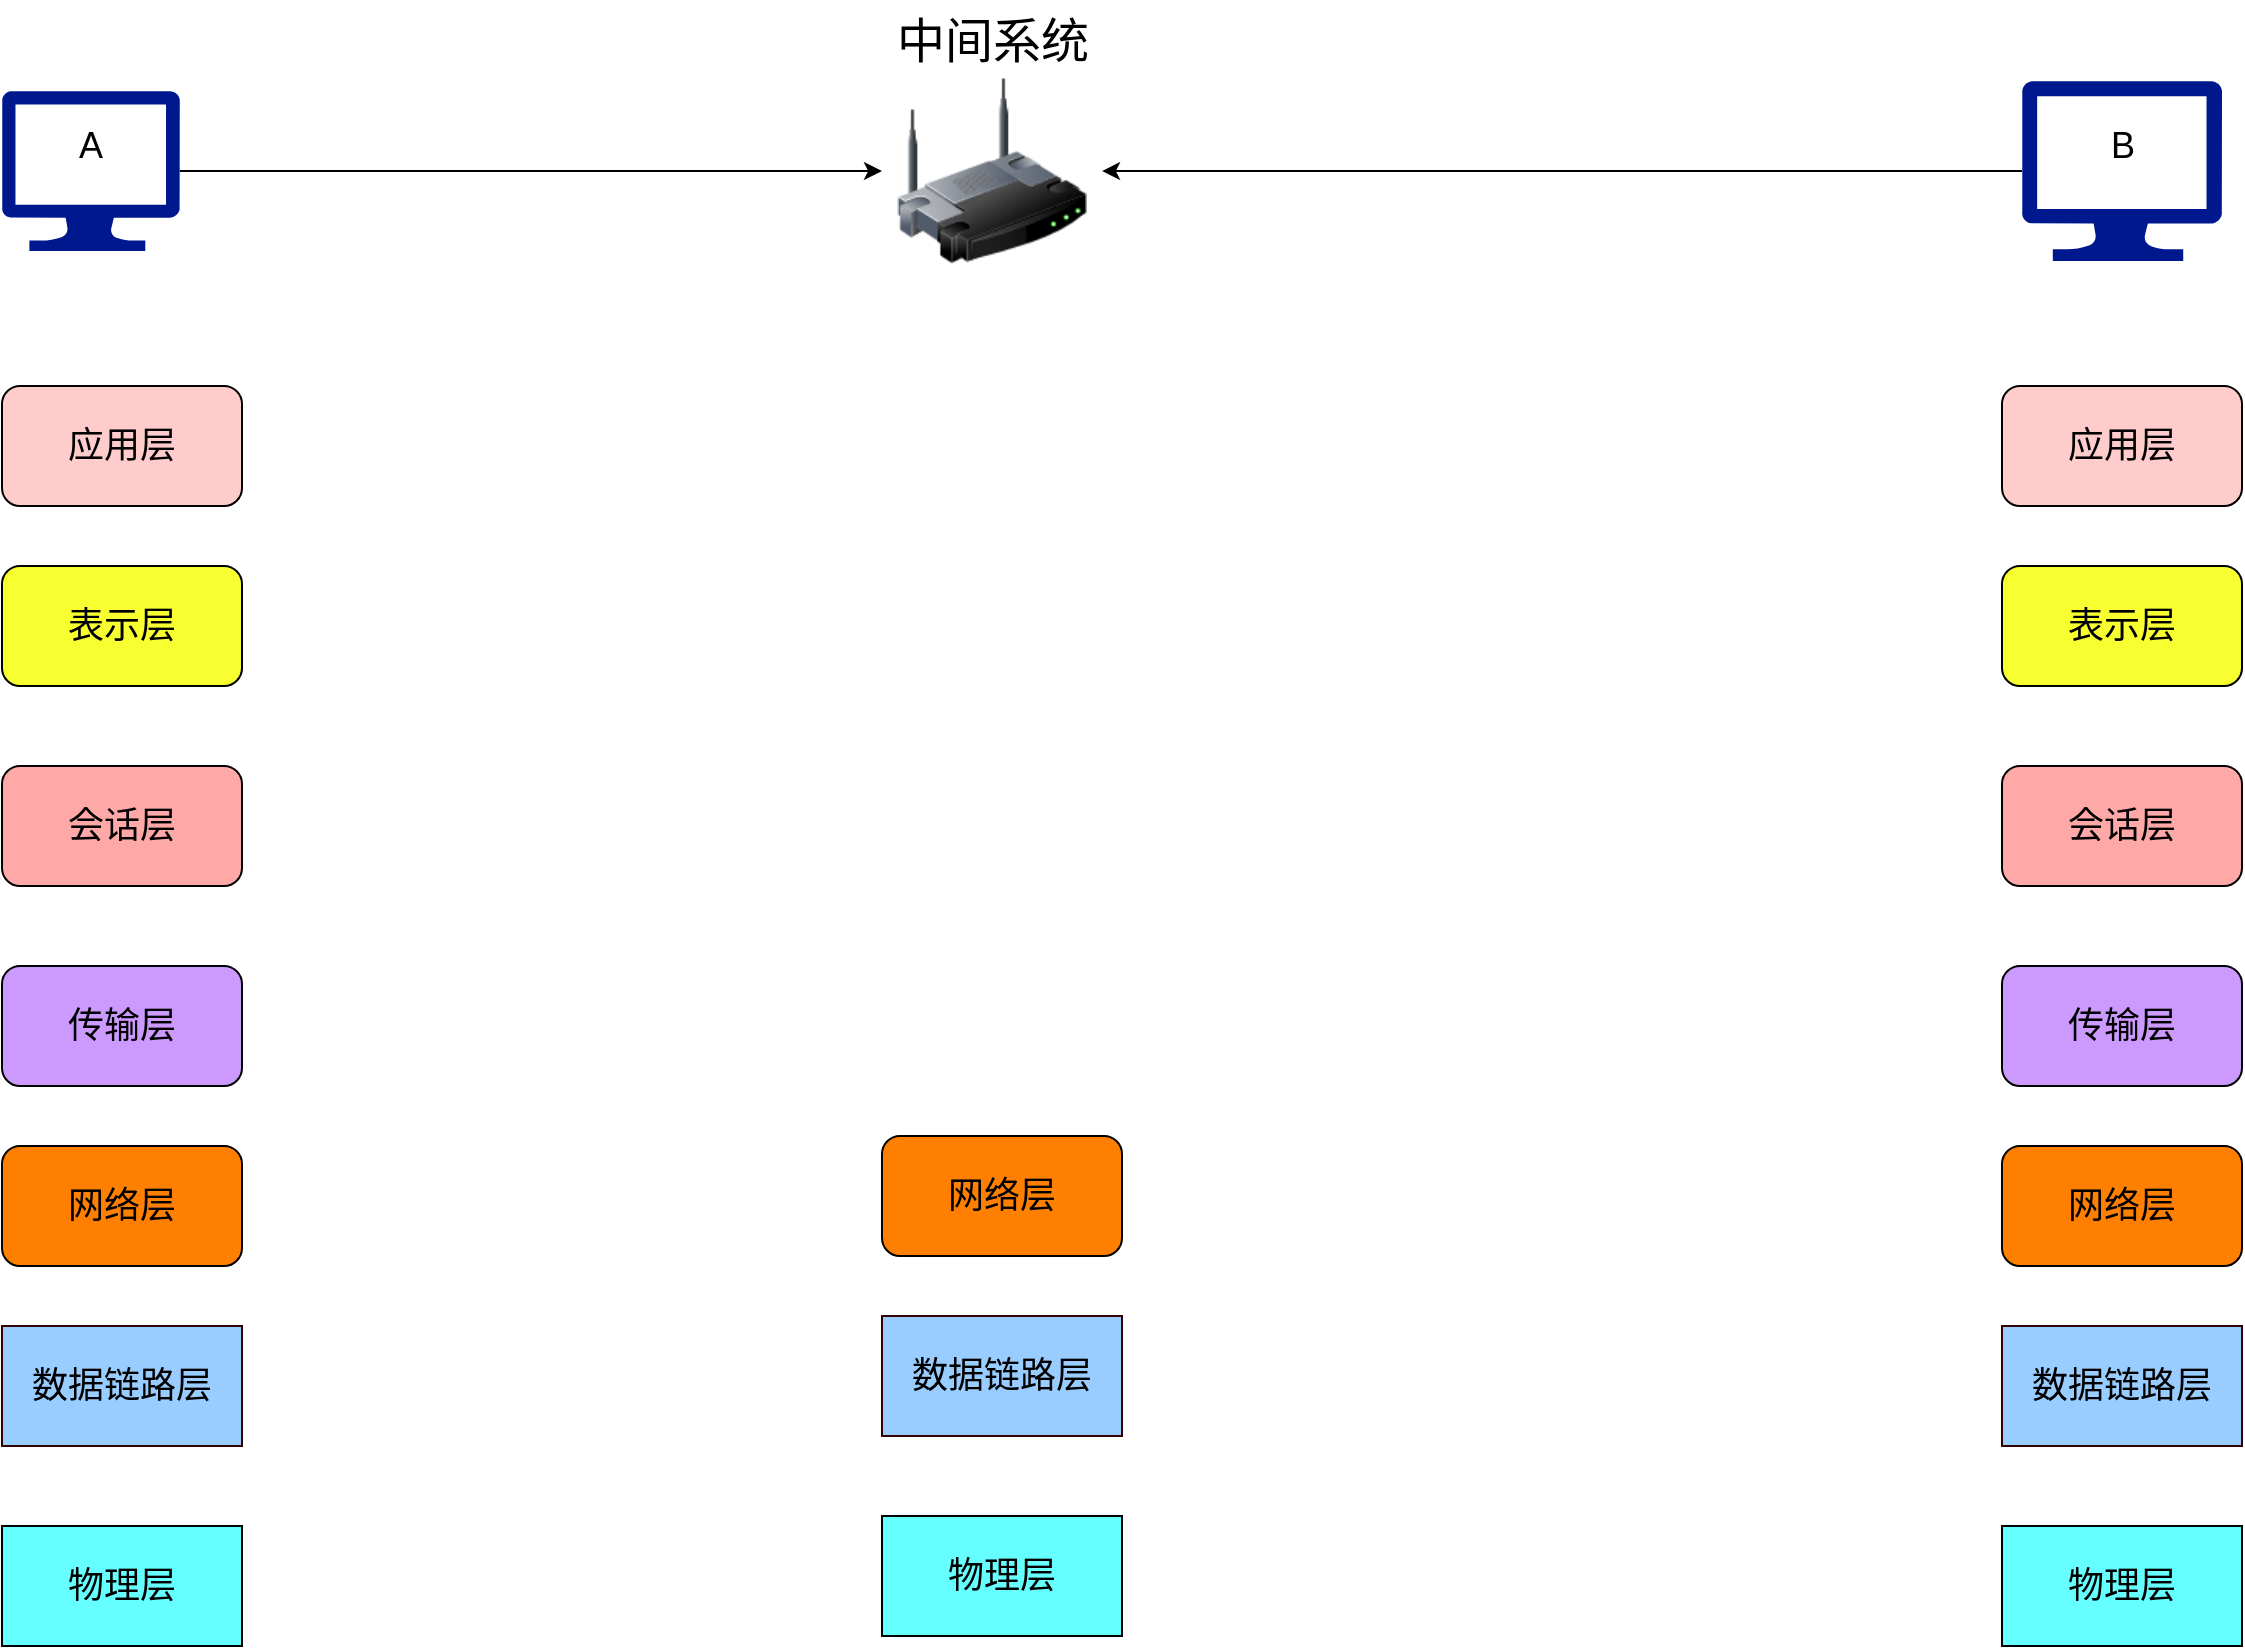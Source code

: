<mxfile version="22.1.21" type="github">
  <diagram name="第 1 页" id="FmZaTQvu-8Bwsi0qe9ST">
    <mxGraphModel dx="2489" dy="924" grid="1" gridSize="10" guides="1" tooltips="1" connect="1" arrows="1" fold="1" page="1" pageScale="1" pageWidth="827" pageHeight="1169" math="0" shadow="0">
      <root>
        <mxCell id="0" />
        <mxCell id="1" parent="0" />
        <mxCell id="n14StDJgJUtBlroQfTfn-4" style="edgeStyle=orthogonalEdgeStyle;rounded=0;orthogonalLoop=1;jettySize=auto;html=1;" edge="1" parent="1" source="n14StDJgJUtBlroQfTfn-1" target="n14StDJgJUtBlroQfTfn-3">
          <mxGeometry relative="1" as="geometry" />
        </mxCell>
        <mxCell id="n14StDJgJUtBlroQfTfn-1" value="" style="sketch=0;aspect=fixed;pointerEvents=1;shadow=0;dashed=0;html=1;strokeColor=none;labelPosition=center;verticalLabelPosition=bottom;verticalAlign=top;align=center;fillColor=#00188D;shape=mxgraph.azure.computer" vertex="1" parent="1">
          <mxGeometry x="-70" y="212.5" width="88.89" height="80" as="geometry" />
        </mxCell>
        <mxCell id="n14StDJgJUtBlroQfTfn-5" style="edgeStyle=orthogonalEdgeStyle;rounded=0;orthogonalLoop=1;jettySize=auto;html=1;" edge="1" parent="1" source="n14StDJgJUtBlroQfTfn-2" target="n14StDJgJUtBlroQfTfn-3">
          <mxGeometry relative="1" as="geometry" />
        </mxCell>
        <mxCell id="n14StDJgJUtBlroQfTfn-2" value="" style="sketch=0;aspect=fixed;pointerEvents=1;shadow=0;dashed=0;html=1;strokeColor=none;labelPosition=center;verticalLabelPosition=bottom;verticalAlign=top;align=center;fillColor=#00188D;shape=mxgraph.azure.computer" vertex="1" parent="1">
          <mxGeometry x="940" y="207.5" width="100" height="90" as="geometry" />
        </mxCell>
        <mxCell id="n14StDJgJUtBlroQfTfn-3" value="" style="image;html=1;image=img/lib/clip_art/networking/Wireless_Router_128x128.png" vertex="1" parent="1">
          <mxGeometry x="370" y="206.25" width="110" height="92.5" as="geometry" />
        </mxCell>
        <mxCell id="n14StDJgJUtBlroQfTfn-6" value="&lt;font style=&quot;font-size: 18px;&quot;&gt;A&lt;/font&gt;" style="text;html=1;align=center;verticalAlign=middle;resizable=0;points=[];autosize=1;strokeColor=none;fillColor=none;" vertex="1" parent="1">
          <mxGeometry x="-45.55" y="220" width="40" height="40" as="geometry" />
        </mxCell>
        <mxCell id="n14StDJgJUtBlroQfTfn-7" value="&lt;font style=&quot;font-size: 18px;&quot;&gt;B&lt;/font&gt;" style="text;html=1;align=center;verticalAlign=middle;resizable=0;points=[];autosize=1;strokeColor=none;fillColor=none;" vertex="1" parent="1">
          <mxGeometry x="970" y="220" width="40" height="40" as="geometry" />
        </mxCell>
        <mxCell id="n14StDJgJUtBlroQfTfn-8" value="&lt;font style=&quot;font-size: 24px;&quot;&gt;中间系统&lt;br&gt;&lt;/font&gt;" style="text;html=1;align=center;verticalAlign=middle;resizable=0;points=[];autosize=1;strokeColor=none;fillColor=none;" vertex="1" parent="1">
          <mxGeometry x="365" y="167.5" width="120" height="40" as="geometry" />
        </mxCell>
        <mxCell id="n14StDJgJUtBlroQfTfn-9" value="&lt;font style=&quot;font-size: 18px;&quot;&gt;物理层&lt;/font&gt;" style="rounded=0;whiteSpace=wrap;html=1;fillColor=#66FFFF;" vertex="1" parent="1">
          <mxGeometry x="930" y="930" width="120" height="60" as="geometry" />
        </mxCell>
        <mxCell id="n14StDJgJUtBlroQfTfn-10" value="&lt;font style=&quot;font-size: 18px;&quot;&gt;数据链路层&lt;/font&gt;" style="rounded=0;whiteSpace=wrap;html=1;fillColor=#99CCFF;strokeColor=#330000;" vertex="1" parent="1">
          <mxGeometry x="930" y="830" width="120" height="60" as="geometry" />
        </mxCell>
        <mxCell id="n14StDJgJUtBlroQfTfn-11" value="&lt;font style=&quot;font-size: 18px;&quot;&gt;网络层&lt;/font&gt;" style="rounded=1;whiteSpace=wrap;html=1;fillColor=#FF8000;" vertex="1" parent="1">
          <mxGeometry x="930" y="740" width="120" height="60" as="geometry" />
        </mxCell>
        <mxCell id="n14StDJgJUtBlroQfTfn-12" value="&lt;font style=&quot;font-size: 18px;&quot;&gt;传输层&lt;/font&gt;" style="rounded=1;whiteSpace=wrap;html=1;fillColor=#CC99FF;" vertex="1" parent="1">
          <mxGeometry x="930" y="650" width="120" height="60" as="geometry" />
        </mxCell>
        <mxCell id="n14StDJgJUtBlroQfTfn-13" value="&lt;font style=&quot;font-size: 18px;&quot;&gt;会话层&lt;/font&gt;" style="rounded=1;whiteSpace=wrap;html=1;fillColor=#FFA8A8;" vertex="1" parent="1">
          <mxGeometry x="930" y="550" width="120" height="60" as="geometry" />
        </mxCell>
        <mxCell id="n14StDJgJUtBlroQfTfn-14" value="&lt;font style=&quot;font-size: 18px;&quot;&gt;表示层&lt;/font&gt;" style="rounded=1;whiteSpace=wrap;html=1;fillColor=#F8FF30;" vertex="1" parent="1">
          <mxGeometry x="930" y="450" width="120" height="60" as="geometry" />
        </mxCell>
        <mxCell id="n14StDJgJUtBlroQfTfn-15" value="&lt;font style=&quot;font-size: 18px;&quot;&gt;应用层&lt;/font&gt;" style="rounded=1;whiteSpace=wrap;html=1;fillColor=#FFCCCC;" vertex="1" parent="1">
          <mxGeometry x="930" y="360" width="120" height="60" as="geometry" />
        </mxCell>
        <mxCell id="n14StDJgJUtBlroQfTfn-16" value="&lt;font style=&quot;font-size: 18px;&quot;&gt;物理层&lt;/font&gt;" style="rounded=0;whiteSpace=wrap;html=1;fillColor=#66FFFF;" vertex="1" parent="1">
          <mxGeometry x="-70.0" y="930" width="120" height="60" as="geometry" />
        </mxCell>
        <mxCell id="n14StDJgJUtBlroQfTfn-17" value="&lt;font style=&quot;font-size: 18px;&quot;&gt;数据链路层&lt;/font&gt;" style="rounded=0;whiteSpace=wrap;html=1;fillColor=#99CCFF;strokeColor=#330000;" vertex="1" parent="1">
          <mxGeometry x="-70.0" y="830" width="120" height="60" as="geometry" />
        </mxCell>
        <mxCell id="n14StDJgJUtBlroQfTfn-18" value="&lt;font style=&quot;font-size: 18px;&quot;&gt;网络层&lt;/font&gt;" style="rounded=1;whiteSpace=wrap;html=1;fillColor=#FF8000;" vertex="1" parent="1">
          <mxGeometry x="-70.0" y="740" width="120" height="60" as="geometry" />
        </mxCell>
        <mxCell id="n14StDJgJUtBlroQfTfn-19" value="&lt;font style=&quot;font-size: 18px;&quot;&gt;传输层&lt;/font&gt;" style="rounded=1;whiteSpace=wrap;html=1;fillColor=#CC99FF;" vertex="1" parent="1">
          <mxGeometry x="-70.0" y="650" width="120" height="60" as="geometry" />
        </mxCell>
        <mxCell id="n14StDJgJUtBlroQfTfn-20" value="&lt;font style=&quot;font-size: 18px;&quot;&gt;会话层&lt;/font&gt;" style="rounded=1;whiteSpace=wrap;html=1;fillColor=#FFA8A8;" vertex="1" parent="1">
          <mxGeometry x="-70.0" y="550" width="120" height="60" as="geometry" />
        </mxCell>
        <mxCell id="n14StDJgJUtBlroQfTfn-21" value="&lt;font style=&quot;font-size: 18px;&quot;&gt;表示层&lt;/font&gt;" style="rounded=1;whiteSpace=wrap;html=1;fillColor=#F8FF30;" vertex="1" parent="1">
          <mxGeometry x="-70.0" y="450" width="120" height="60" as="geometry" />
        </mxCell>
        <mxCell id="n14StDJgJUtBlroQfTfn-22" value="&lt;font style=&quot;font-size: 18px;&quot;&gt;应用层&lt;/font&gt;" style="rounded=1;whiteSpace=wrap;html=1;fillColor=#FFCCCC;" vertex="1" parent="1">
          <mxGeometry x="-70.0" y="360" width="120" height="60" as="geometry" />
        </mxCell>
        <mxCell id="n14StDJgJUtBlroQfTfn-23" value="&lt;font style=&quot;font-size: 18px;&quot;&gt;物理层&lt;/font&gt;" style="rounded=0;whiteSpace=wrap;html=1;fillColor=#66FFFF;" vertex="1" parent="1">
          <mxGeometry x="370.0" y="925" width="120" height="60" as="geometry" />
        </mxCell>
        <mxCell id="n14StDJgJUtBlroQfTfn-24" value="&lt;font style=&quot;font-size: 18px;&quot;&gt;数据链路层&lt;/font&gt;" style="rounded=0;whiteSpace=wrap;html=1;fillColor=#99CCFF;strokeColor=#330000;" vertex="1" parent="1">
          <mxGeometry x="370.0" y="825" width="120" height="60" as="geometry" />
        </mxCell>
        <mxCell id="n14StDJgJUtBlroQfTfn-25" value="&lt;font style=&quot;font-size: 18px;&quot;&gt;网络层&lt;/font&gt;" style="rounded=1;whiteSpace=wrap;html=1;fillColor=#FF8000;" vertex="1" parent="1">
          <mxGeometry x="370.0" y="735" width="120" height="60" as="geometry" />
        </mxCell>
      </root>
    </mxGraphModel>
  </diagram>
</mxfile>
